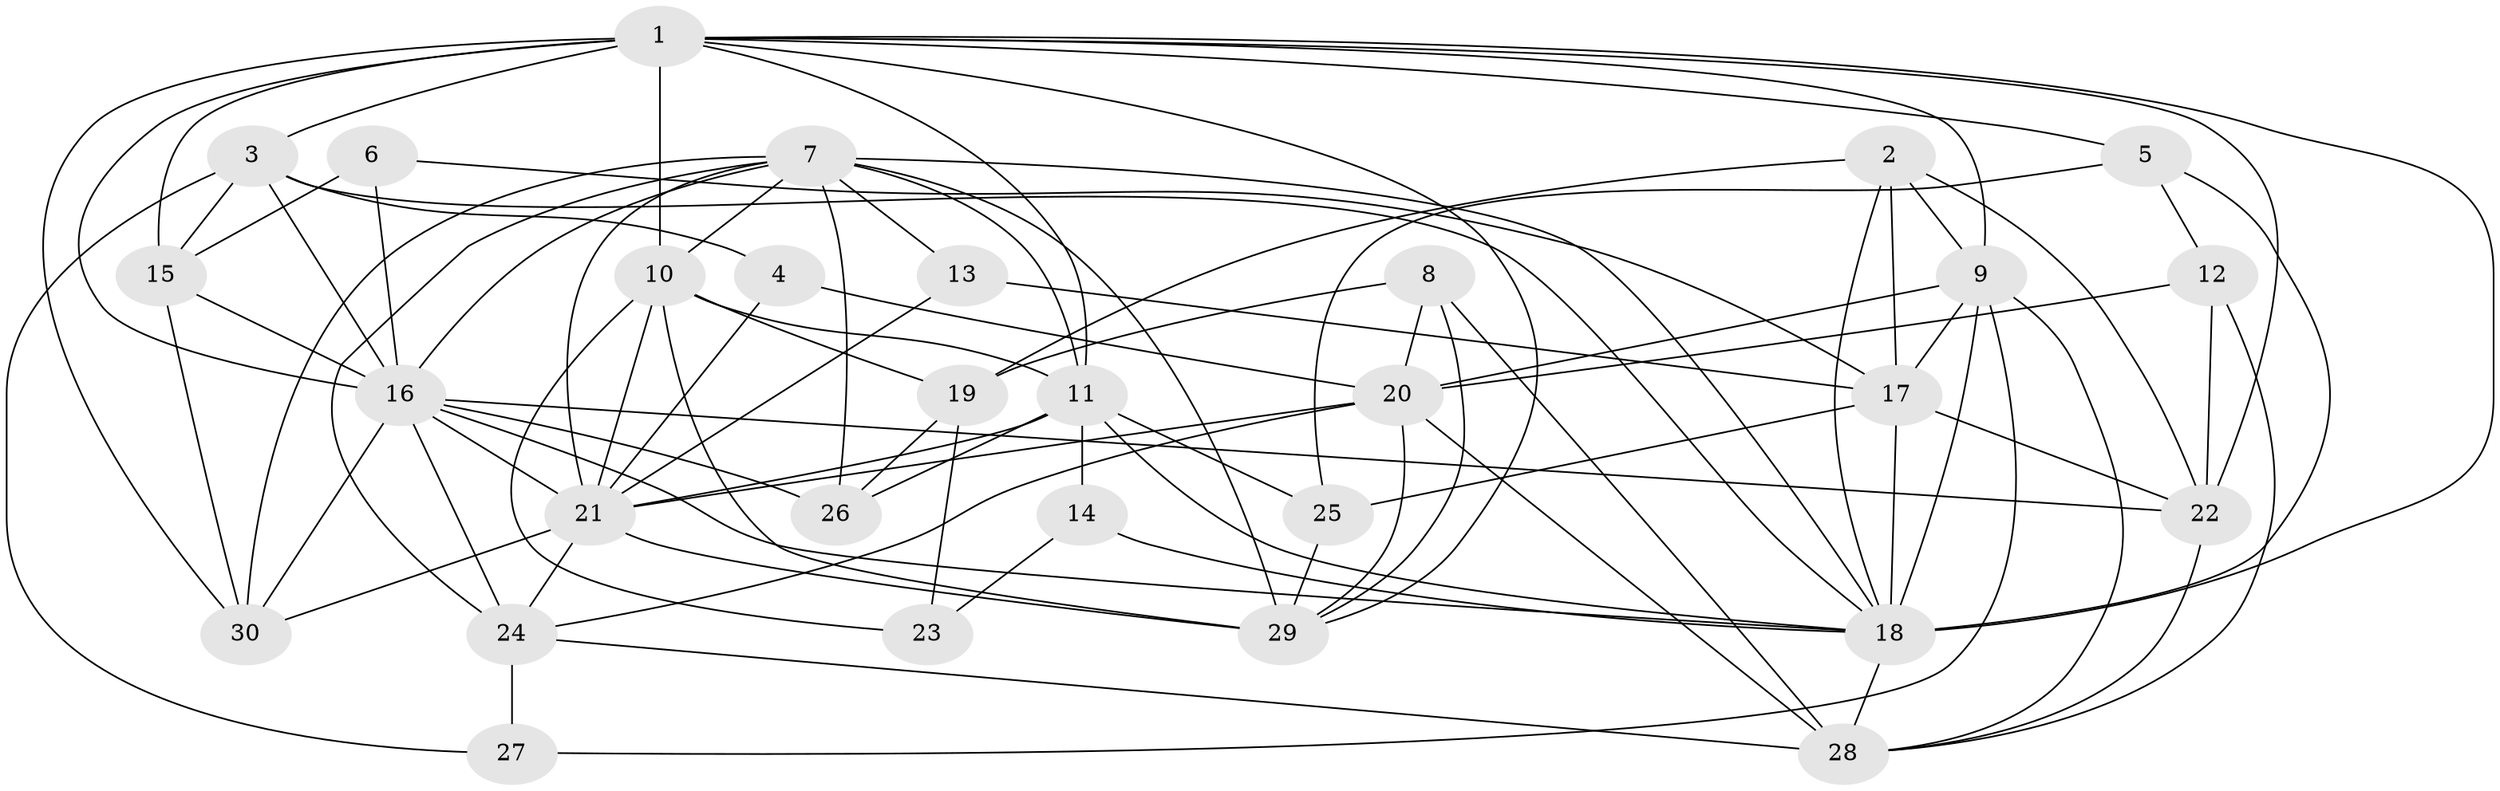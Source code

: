 // original degree distribution, {5: 0.09210526315789473, 3: 0.34210526315789475, 6: 0.14473684210526316, 4: 0.18421052631578946, 2: 0.15789473684210525, 7: 0.06578947368421052, 10: 0.013157894736842105}
// Generated by graph-tools (version 1.1) at 2025/37/03/04/25 23:37:12]
// undirected, 30 vertices, 90 edges
graph export_dot {
  node [color=gray90,style=filled];
  1;
  2;
  3;
  4;
  5;
  6;
  7;
  8;
  9;
  10;
  11;
  12;
  13;
  14;
  15;
  16;
  17;
  18;
  19;
  20;
  21;
  22;
  23;
  24;
  25;
  26;
  27;
  28;
  29;
  30;
  1 -- 3 [weight=1.0];
  1 -- 5 [weight=1.0];
  1 -- 9 [weight=1.0];
  1 -- 10 [weight=2.0];
  1 -- 11 [weight=1.0];
  1 -- 15 [weight=2.0];
  1 -- 16 [weight=2.0];
  1 -- 18 [weight=1.0];
  1 -- 22 [weight=1.0];
  1 -- 29 [weight=1.0];
  1 -- 30 [weight=1.0];
  2 -- 9 [weight=1.0];
  2 -- 17 [weight=1.0];
  2 -- 18 [weight=1.0];
  2 -- 19 [weight=1.0];
  2 -- 22 [weight=1.0];
  3 -- 4 [weight=1.0];
  3 -- 15 [weight=1.0];
  3 -- 16 [weight=2.0];
  3 -- 18 [weight=1.0];
  3 -- 27 [weight=1.0];
  4 -- 20 [weight=1.0];
  4 -- 21 [weight=1.0];
  5 -- 12 [weight=1.0];
  5 -- 18 [weight=1.0];
  5 -- 25 [weight=1.0];
  6 -- 15 [weight=1.0];
  6 -- 16 [weight=1.0];
  6 -- 17 [weight=1.0];
  7 -- 10 [weight=1.0];
  7 -- 11 [weight=1.0];
  7 -- 13 [weight=1.0];
  7 -- 16 [weight=1.0];
  7 -- 18 [weight=2.0];
  7 -- 21 [weight=1.0];
  7 -- 24 [weight=2.0];
  7 -- 26 [weight=1.0];
  7 -- 29 [weight=1.0];
  7 -- 30 [weight=1.0];
  8 -- 19 [weight=2.0];
  8 -- 20 [weight=1.0];
  8 -- 28 [weight=2.0];
  8 -- 29 [weight=1.0];
  9 -- 17 [weight=1.0];
  9 -- 18 [weight=1.0];
  9 -- 20 [weight=1.0];
  9 -- 27 [weight=1.0];
  9 -- 28 [weight=1.0];
  10 -- 11 [weight=1.0];
  10 -- 19 [weight=1.0];
  10 -- 21 [weight=1.0];
  10 -- 23 [weight=1.0];
  10 -- 29 [weight=2.0];
  11 -- 14 [weight=1.0];
  11 -- 18 [weight=1.0];
  11 -- 21 [weight=1.0];
  11 -- 25 [weight=1.0];
  11 -- 26 [weight=1.0];
  12 -- 20 [weight=1.0];
  12 -- 22 [weight=1.0];
  12 -- 28 [weight=1.0];
  13 -- 17 [weight=1.0];
  13 -- 21 [weight=1.0];
  14 -- 18 [weight=1.0];
  14 -- 23 [weight=1.0];
  15 -- 16 [weight=1.0];
  15 -- 30 [weight=1.0];
  16 -- 18 [weight=1.0];
  16 -- 21 [weight=1.0];
  16 -- 22 [weight=2.0];
  16 -- 24 [weight=1.0];
  16 -- 26 [weight=1.0];
  16 -- 30 [weight=1.0];
  17 -- 18 [weight=2.0];
  17 -- 22 [weight=1.0];
  17 -- 25 [weight=1.0];
  18 -- 28 [weight=1.0];
  19 -- 23 [weight=1.0];
  19 -- 26 [weight=1.0];
  20 -- 21 [weight=1.0];
  20 -- 24 [weight=1.0];
  20 -- 28 [weight=1.0];
  20 -- 29 [weight=1.0];
  21 -- 24 [weight=1.0];
  21 -- 29 [weight=1.0];
  21 -- 30 [weight=1.0];
  22 -- 28 [weight=1.0];
  24 -- 27 [weight=1.0];
  24 -- 28 [weight=1.0];
  25 -- 29 [weight=1.0];
}

